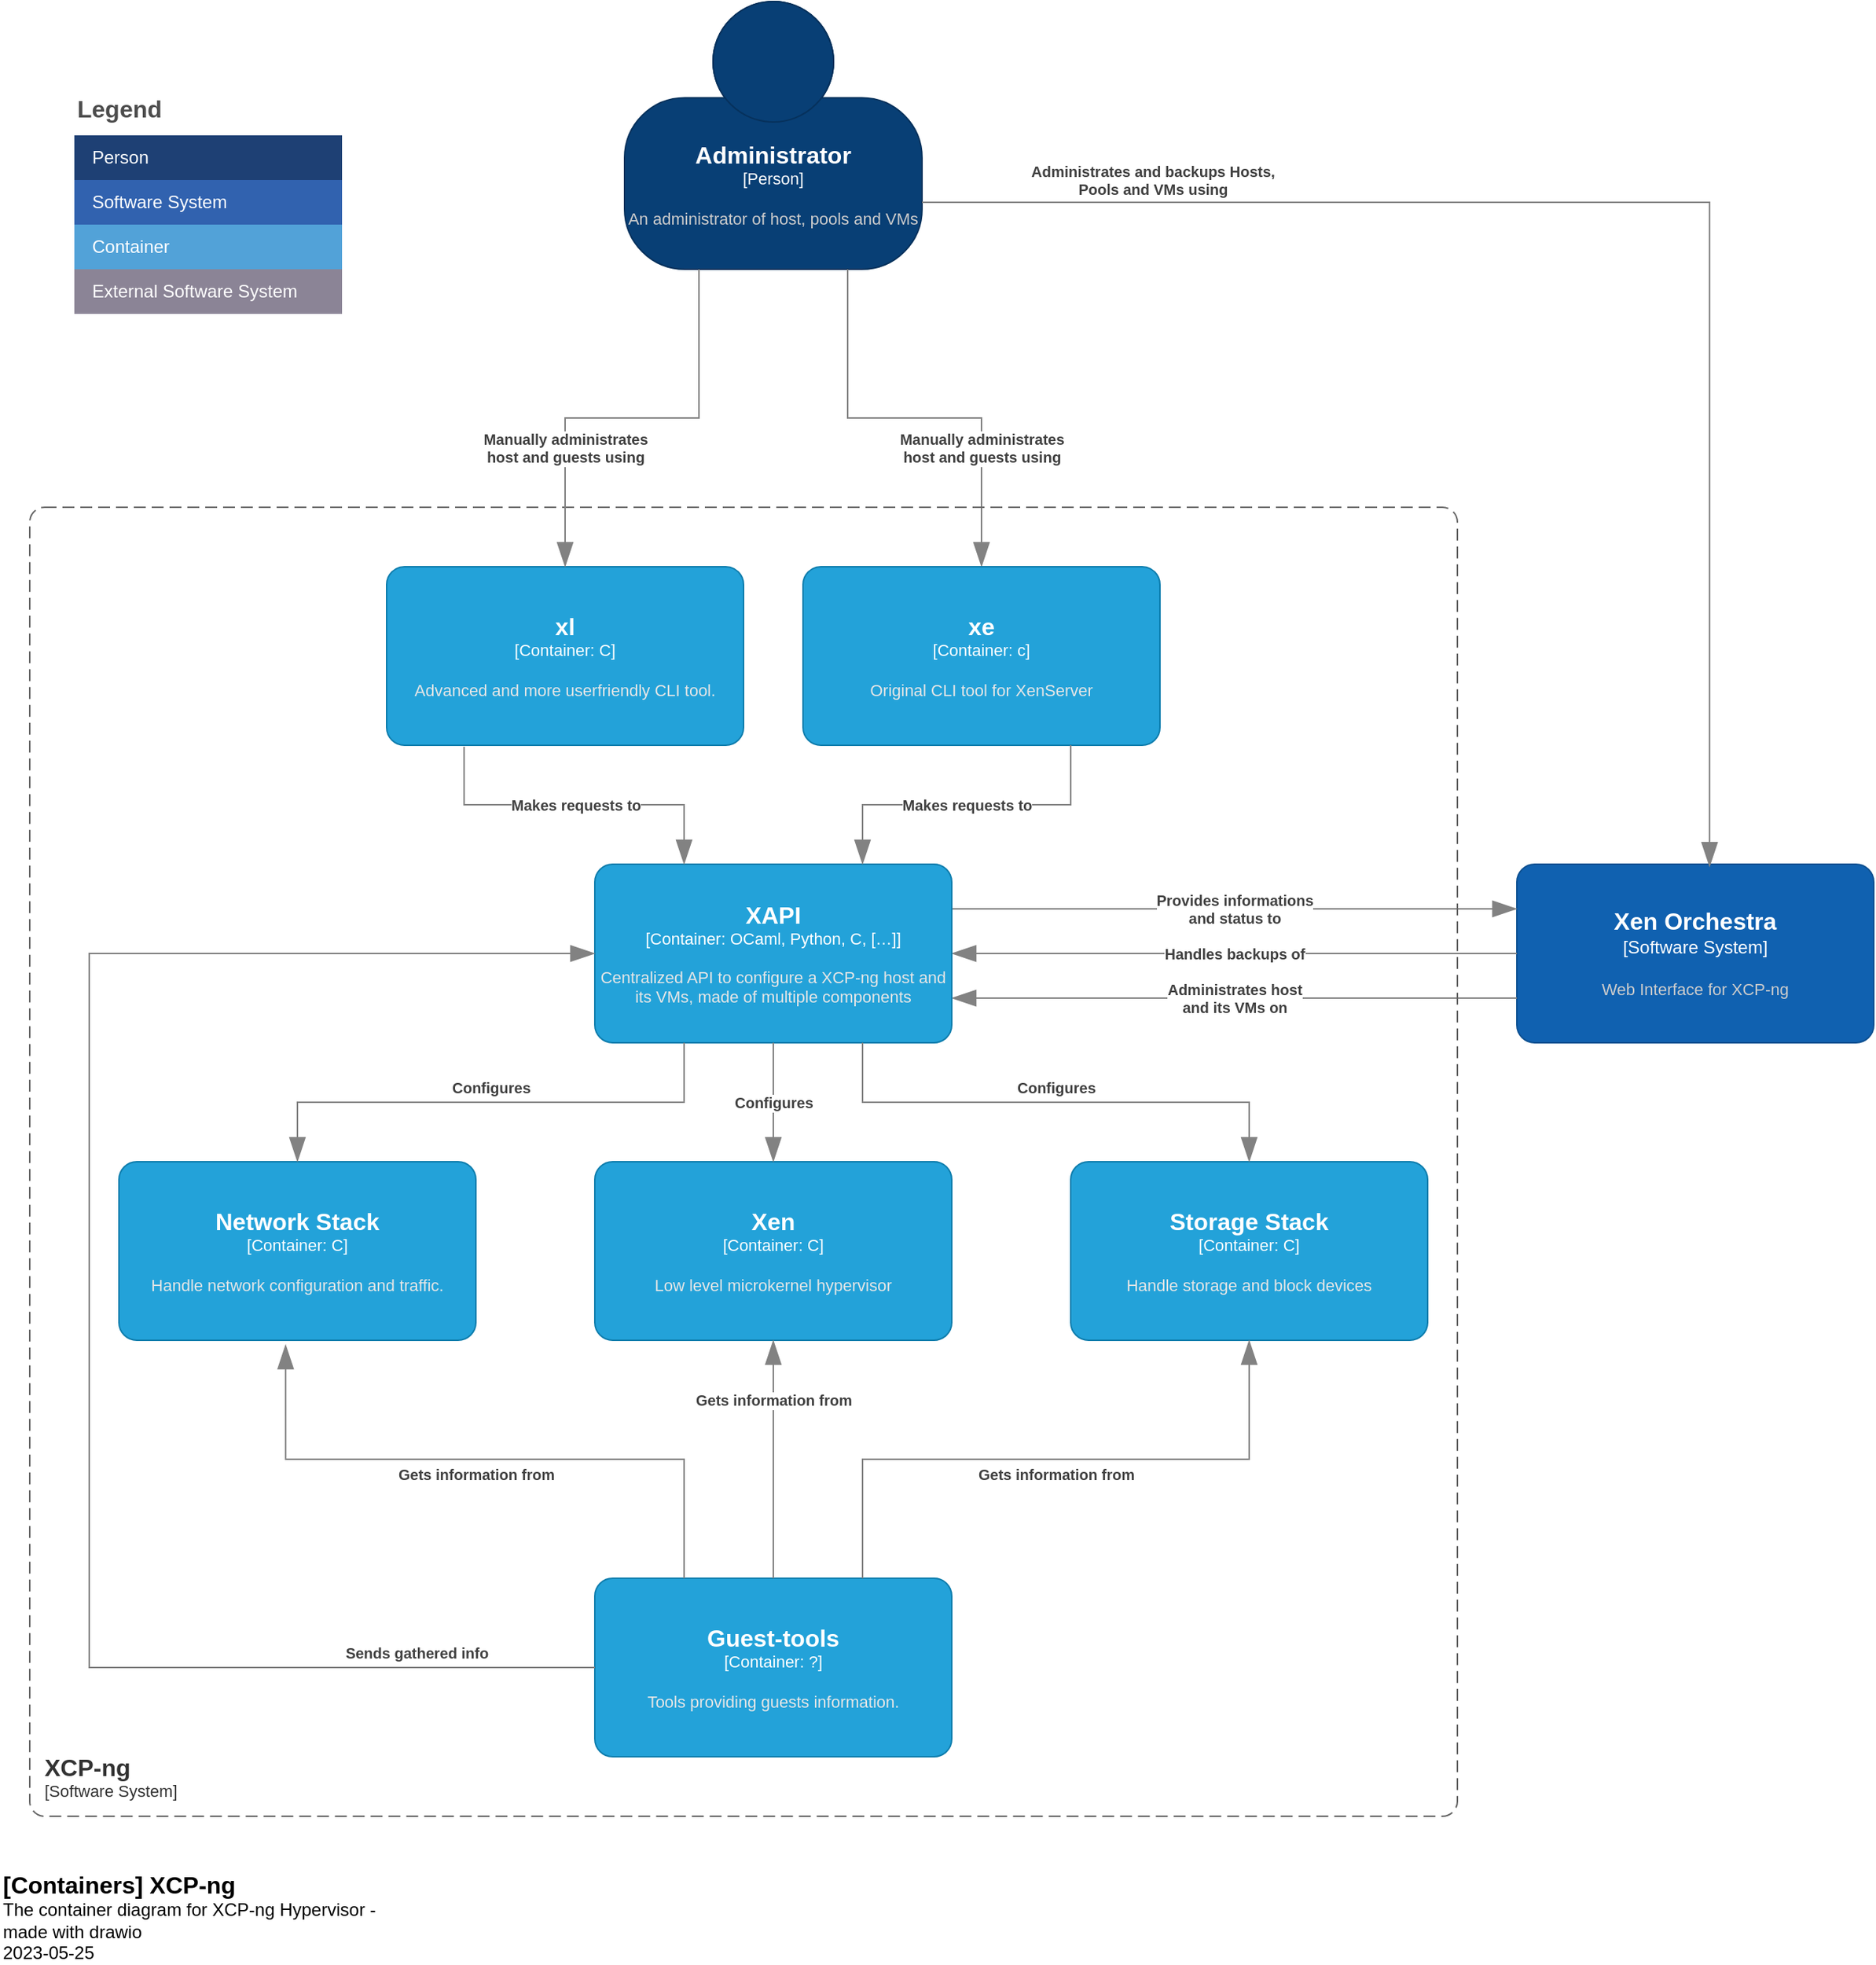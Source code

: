 <mxfile version="20.6.2" type="device"><diagram id="L9V22V5g6vq2Ht6o0XNf" name="Page-1"><mxGraphModel dx="2140" dy="2330" grid="1" gridSize="10" guides="1" tooltips="1" connect="1" arrows="1" fold="1" page="1" pageScale="1" pageWidth="850" pageHeight="1100" math="0" shadow="0"><root><mxCell id="0"/><mxCell id="1" parent="0"/><object placeholders="1" c4Name="Administrator" c4Type="Person" c4Description="An administrator of host, pools and VMs" label="&lt;font style=&quot;font-size: 16px&quot;&gt;&lt;b&gt;%c4Name%&lt;/b&gt;&lt;/font&gt;&lt;div&gt;[%c4Type%]&lt;/div&gt;&lt;br&gt;&lt;div&gt;&lt;font style=&quot;font-size: 11px&quot;&gt;&lt;font color=&quot;#cccccc&quot;&gt;%c4Description%&lt;/font&gt;&lt;/div&gt;" id="sfX7I23tvVYqag22jf95-1"><mxCell style="html=1;fontSize=11;dashed=0;whiteSpace=wrap;fillColor=#083F75;strokeColor=#06315C;fontColor=#ffffff;shape=mxgraph.c4.person2;align=center;metaEdit=1;points=[[0.5,0,0],[1,0.5,0],[1,0.75,0],[0.75,1,0],[0.5,1,0],[0.25,1,0],[0,0.75,0],[0,0.5,0]];resizable=0;" parent="1" vertex="1"><mxGeometry x="120" y="-20" width="200" height="180" as="geometry"/></mxCell></object><object placeholders="1" c4Name="Xen Orchestra" c4Type="Software System" c4Description="Web Interface for XCP-ng" label="&lt;font style=&quot;font-size: 16px&quot;&gt;&lt;b&gt;%c4Name%&lt;/b&gt;&lt;/font&gt;&lt;div&gt;[%c4Type%]&lt;/div&gt;&lt;br&gt;&lt;div&gt;&lt;font style=&quot;font-size: 11px&quot;&gt;&lt;font color=&quot;#cccccc&quot;&gt;%c4Description%&lt;/font&gt;&lt;/div&gt;" id="sfX7I23tvVYqag22jf95-4"><mxCell style="rounded=1;whiteSpace=wrap;html=1;labelBackgroundColor=none;fillColor=#1061B0;fontColor=#ffffff;align=center;arcSize=10;strokeColor=#0D5091;metaEdit=1;resizable=0;points=[[0.25,0,0],[0.5,0,0],[0.75,0,0],[1,0.25,0],[1,0.5,0],[1,0.75,0],[0.75,1,0],[0.5,1,0],[0.25,1,0],[0,0.75,0],[0,0.5,0],[0,0.25,0]];" parent="1" vertex="1"><mxGeometry x="720" y="560" width="240" height="120" as="geometry"/></mxCell></object><object placeholders="1" c4Type="Relationship" c4Description="Provides informations&#10;and status to" label="&lt;div style=&quot;text-align: left&quot;&gt;&lt;div style=&quot;text-align: center&quot;&gt;&lt;b&gt;%c4Description%&lt;/b&gt;&lt;/div&gt;" id="FuB60_RZ619U71DFVCJ8-8"><mxCell style="endArrow=blockThin;html=1;fontSize=10;fontColor=#404040;strokeWidth=1;endFill=1;strokeColor=#828282;elbow=vertical;metaEdit=1;endSize=14;startSize=14;jumpStyle=arc;jumpSize=16;rounded=0;edgeStyle=orthogonalEdgeStyle;exitX=1;exitY=0.25;exitDx=0;exitDy=0;exitPerimeter=0;entryX=0;entryY=0.25;entryDx=0;entryDy=0;entryPerimeter=0;" parent="1" source="FuB60_RZ619U71DFVCJ8-33" target="sfX7I23tvVYqag22jf95-4" edge="1"><mxGeometry width="240" relative="1" as="geometry"><mxPoint x="520" y="350.0" as="sourcePoint"/><mxPoint x="130" y="360" as="targetPoint"/><mxPoint as="offset"/></mxGeometry></mxCell></object><object placeholders="1" c4Type="Relationship" c4Description="Administrates host&#10;and its VMs on" label="&lt;div style=&quot;text-align: left&quot;&gt;&lt;div style=&quot;text-align: center&quot;&gt;&lt;b&gt;%c4Description%&lt;/b&gt;&lt;/div&gt;" id="FuB60_RZ619U71DFVCJ8-9"><mxCell style="endArrow=blockThin;html=1;fontSize=10;fontColor=#404040;strokeWidth=1;endFill=1;strokeColor=#828282;elbow=vertical;metaEdit=1;endSize=14;startSize=14;jumpStyle=arc;jumpSize=16;rounded=0;edgeStyle=orthogonalEdgeStyle;exitX=0;exitY=0.75;exitDx=0;exitDy=0;exitPerimeter=0;entryX=1;entryY=0.75;entryDx=0;entryDy=0;entryPerimeter=0;" parent="1" source="sfX7I23tvVYqag22jf95-4" target="FuB60_RZ619U71DFVCJ8-33" edge="1"><mxGeometry width="240" relative="1" as="geometry"><mxPoint x="130" y="420" as="sourcePoint"/><mxPoint x="520" y="410.0" as="targetPoint"/></mxGeometry></mxCell></object><object placeholders="1" c4Type="Relationship" c4Description="Handles backups of" label="&lt;div style=&quot;text-align: left&quot;&gt;&lt;div style=&quot;text-align: center&quot;&gt;&lt;b&gt;%c4Description%&lt;/b&gt;&lt;/div&gt;" id="FuB60_RZ619U71DFVCJ8-10"><mxCell style="endArrow=blockThin;html=1;fontSize=10;fontColor=#404040;strokeWidth=1;endFill=1;strokeColor=#828282;elbow=vertical;metaEdit=1;endSize=14;startSize=14;jumpStyle=arc;jumpSize=16;rounded=0;edgeStyle=orthogonalEdgeStyle;entryX=1;entryY=0.5;entryDx=0;entryDy=0;entryPerimeter=0;exitX=0;exitY=0.5;exitDx=0;exitDy=0;exitPerimeter=0;" parent="1" source="sfX7I23tvVYqag22jf95-4" target="FuB60_RZ619U71DFVCJ8-33" edge="1"><mxGeometry width="240" relative="1" as="geometry"><mxPoint x="670" y="380" as="sourcePoint"/><mxPoint x="520" y="380.0" as="targetPoint"/></mxGeometry></mxCell></object><object placeholders="1" c4Type="Relationship" c4Description="Administrates and backups Hosts,&#10;Pools and VMs using" label="&lt;div style=&quot;text-align: left&quot;&gt;&lt;div style=&quot;text-align: center&quot;&gt;&lt;b&gt;%c4Description%&lt;/b&gt;&lt;/div&gt;" id="FuB60_RZ619U71DFVCJ8-11"><mxCell style="endArrow=blockThin;html=1;fontSize=10;fontColor=#404040;strokeWidth=1;endFill=1;strokeColor=#828282;elbow=vertical;metaEdit=1;endSize=14;startSize=14;jumpStyle=arc;jumpSize=16;rounded=0;edgeStyle=orthogonalEdgeStyle;exitX=1;exitY=0.75;exitDx=0;exitDy=0;exitPerimeter=0;entryX=0.54;entryY=0.014;entryDx=0;entryDy=0;entryPerimeter=0;" parent="1" source="sfX7I23tvVYqag22jf95-1" target="sfX7I23tvVYqag22jf95-4" edge="1"><mxGeometry x="-0.684" y="15" width="240" relative="1" as="geometry"><mxPoint x="320" y="125" as="sourcePoint"/><mxPoint x="10.0" y="330" as="targetPoint"/><mxPoint as="offset"/></mxGeometry></mxCell></object><object placeholders="1" c4Type="Relationship" c4Description="Manually administrates&#10;host and guests using" label="&lt;div style=&quot;text-align: left&quot;&gt;&lt;div style=&quot;text-align: center&quot;&gt;&lt;b&gt;%c4Description%&lt;/b&gt;&lt;/div&gt;" id="FuB60_RZ619U71DFVCJ8-12"><mxCell style="endArrow=blockThin;html=1;fontSize=10;fontColor=#404040;strokeWidth=1;endFill=1;strokeColor=#828282;elbow=vertical;metaEdit=1;endSize=14;startSize=14;jumpStyle=arc;jumpSize=16;rounded=0;edgeStyle=orthogonalEdgeStyle;exitX=0.75;exitY=1;exitDx=0;exitDy=0;exitPerimeter=0;entryX=0.5;entryY=0;entryDx=0;entryDy=0;entryPerimeter=0;" parent="1" source="sfX7I23tvVYqag22jf95-1" target="FuB60_RZ619U71DFVCJ8-35" edge="1"><mxGeometry x="0.448" width="240" relative="1" as="geometry"><mxPoint x="250" y="380" as="sourcePoint"/><mxPoint x="400" y="320.0" as="targetPoint"/><mxPoint as="offset"/></mxGeometry></mxCell></object><object placeholders="1" c4Name="XCP-ng" c4Type="SystemScopeBoundary" c4Application="Software System" label="&lt;font style=&quot;font-size: 16px&quot;&gt;&lt;b&gt;&lt;div style=&quot;text-align: left&quot;&gt;%c4Name%&lt;/div&gt;&lt;/b&gt;&lt;/font&gt;&lt;div style=&quot;text-align: left&quot;&gt;[%c4Application%]&lt;/div&gt;" id="FuB60_RZ619U71DFVCJ8-32"><mxCell style="rounded=1;fontSize=11;whiteSpace=wrap;html=1;dashed=1;arcSize=20;fillColor=none;strokeColor=#666666;fontColor=#333333;labelBackgroundColor=none;align=left;verticalAlign=bottom;labelBorderColor=none;spacingTop=0;spacing=10;dashPattern=8 4;metaEdit=1;rotatable=0;perimeter=rectanglePerimeter;noLabel=0;labelPadding=0;allowArrows=0;connectable=0;expand=0;recursiveResize=0;editable=1;pointerEvents=0;absoluteArcSize=1;points=[[0.25,0,0],[0.5,0,0],[0.75,0,0],[1,0.25,0],[1,0.5,0],[1,0.75,0],[0.75,1,0],[0.5,1,0],[0.25,1,0],[0,0.75,0],[0,0.5,0],[0,0.25,0]];" parent="1" vertex="1"><mxGeometry x="-280" y="320" width="960" height="880" as="geometry"/></mxCell></object><object placeholders="1" c4Name="XAPI" c4Type="Container" c4Technology="OCaml, Python, C, […]" c4Description="Centralized API to configure a XCP-ng host and its VMs, made of multiple components" label="&lt;font style=&quot;font-size: 16px&quot;&gt;&lt;b&gt;%c4Name%&lt;/b&gt;&lt;/font&gt;&lt;div&gt;[%c4Type%: %c4Technology%]&lt;/div&gt;&lt;br&gt;&lt;div&gt;&lt;font style=&quot;font-size: 11px&quot;&gt;&lt;font color=&quot;#E6E6E6&quot;&gt;%c4Description%&lt;/font&gt;&lt;/div&gt;" id="FuB60_RZ619U71DFVCJ8-33"><mxCell style="rounded=1;whiteSpace=wrap;html=1;fontSize=11;labelBackgroundColor=none;fillColor=#23A2D9;fontColor=#ffffff;align=center;arcSize=10;strokeColor=#0E7DAD;metaEdit=1;resizable=0;points=[[0.25,0,0],[0.5,0,0],[0.75,0,0],[1,0.25,0],[1,0.5,0],[1,0.75,0],[0.75,1,0],[0.5,1,0],[0.25,1,0],[0,0.75,0],[0,0.5,0],[0,0.25,0]];" parent="1" vertex="1"><mxGeometry x="100" y="560" width="240" height="120" as="geometry"/></mxCell></object><object placeholders="1" c4Name="Xen" c4Type="Container" c4Technology="C" c4Description="Low level microkernel hypervisor" label="&lt;font style=&quot;font-size: 16px&quot;&gt;&lt;b&gt;%c4Name%&lt;/b&gt;&lt;/font&gt;&lt;div&gt;[%c4Type%: %c4Technology%]&lt;/div&gt;&lt;br&gt;&lt;div&gt;&lt;font style=&quot;font-size: 11px&quot;&gt;&lt;font color=&quot;#E6E6E6&quot;&gt;%c4Description%&lt;/font&gt;&lt;/div&gt;" id="FuB60_RZ619U71DFVCJ8-34"><mxCell style="rounded=1;whiteSpace=wrap;html=1;fontSize=11;labelBackgroundColor=none;fillColor=#23A2D9;fontColor=#ffffff;align=center;arcSize=10;strokeColor=#0E7DAD;metaEdit=1;resizable=0;points=[[0.25,0,0],[0.5,0,0],[0.75,0,0],[1,0.25,0],[1,0.5,0],[1,0.75,0],[0.75,1,0],[0.5,1,0],[0.25,1,0],[0,0.75,0],[0,0.5,0],[0,0.25,0]];" parent="1" vertex="1"><mxGeometry x="100" y="760" width="240" height="120" as="geometry"/></mxCell></object><object placeholders="1" c4Name="xe" c4Type="Container" c4Technology="c" c4Description="Original CLI tool for XenServer" label="&lt;font style=&quot;font-size: 16px&quot;&gt;&lt;b&gt;%c4Name%&lt;/b&gt;&lt;/font&gt;&lt;div&gt;[%c4Type%: %c4Technology%]&lt;/div&gt;&lt;br&gt;&lt;div&gt;&lt;font style=&quot;font-size: 11px&quot;&gt;&lt;font color=&quot;#E6E6E6&quot;&gt;%c4Description%&lt;/font&gt;&lt;/div&gt;" id="FuB60_RZ619U71DFVCJ8-35"><mxCell style="rounded=1;whiteSpace=wrap;html=1;fontSize=11;labelBackgroundColor=none;fillColor=#23A2D9;fontColor=#ffffff;align=center;arcSize=10;strokeColor=#0E7DAD;metaEdit=1;resizable=0;points=[[0.25,0,0],[0.5,0,0],[0.75,0,0],[1,0.25,0],[1,0.5,0],[1,0.75,0],[0.75,1,0],[0.5,1,0],[0.25,1,0],[0,0.75,0],[0,0.5,0],[0,0.25,0]];" parent="1" vertex="1"><mxGeometry x="240" y="360" width="240" height="120" as="geometry"/></mxCell></object><object placeholders="1" c4Name="xl" c4Type="Container" c4Technology="C" c4Description="Advanced and more userfriendly CLI tool." label="&lt;font style=&quot;font-size: 16px&quot;&gt;&lt;b&gt;%c4Name%&lt;/b&gt;&lt;/font&gt;&lt;div&gt;[%c4Type%: %c4Technology%]&lt;/div&gt;&lt;br&gt;&lt;div&gt;&lt;font style=&quot;font-size: 11px&quot;&gt;&lt;font color=&quot;#E6E6E6&quot;&gt;%c4Description%&lt;/font&gt;&lt;/div&gt;" id="FuB60_RZ619U71DFVCJ8-36"><mxCell style="rounded=1;whiteSpace=wrap;html=1;fontSize=11;labelBackgroundColor=none;fillColor=#23A2D9;fontColor=#ffffff;align=center;arcSize=10;strokeColor=#0E7DAD;metaEdit=1;resizable=0;points=[[0.25,0,0],[0.5,0,0],[0.75,0,0],[1,0.25,0],[1,0.5,0],[1,0.75,0],[0.75,1,0],[0.5,1,0],[0.25,1,0],[0,0.75,0],[0,0.5,0],[0,0.25,0]];" parent="1" vertex="1"><mxGeometry x="-40" y="360" width="240" height="120" as="geometry"/></mxCell></object><object placeholders="1" c4Name="Storage Stack" c4Type="Container" c4Technology="C" c4Description="Handle storage and block devices" label="&lt;font style=&quot;font-size: 16px&quot;&gt;&lt;b&gt;%c4Name%&lt;/b&gt;&lt;/font&gt;&lt;div&gt;[%c4Type%: %c4Technology%]&lt;/div&gt;&lt;br&gt;&lt;div&gt;&lt;font style=&quot;font-size: 11px&quot;&gt;&lt;font color=&quot;#E6E6E6&quot;&gt;%c4Description%&lt;/font&gt;&lt;/div&gt;" id="FuB60_RZ619U71DFVCJ8-42"><mxCell style="rounded=1;whiteSpace=wrap;html=1;fontSize=11;labelBackgroundColor=none;fillColor=#23A2D9;fontColor=#ffffff;align=center;arcSize=10;strokeColor=#0E7DAD;metaEdit=1;resizable=0;points=[[0.25,0,0],[0.5,0,0],[0.75,0,0],[1,0.25,0],[1,0.5,0],[1,0.75,0],[0.75,1,0],[0.5,1,0],[0.25,1,0],[0,0.75,0],[0,0.5,0],[0,0.25,0]];" parent="1" vertex="1"><mxGeometry x="420" y="760" width="240" height="120" as="geometry"/></mxCell></object><object placeholders="1" c4Name="Network Stack" c4Type="Container" c4Technology="C" c4Description="Handle network configuration and traffic." label="&lt;font style=&quot;font-size: 16px&quot;&gt;&lt;b&gt;%c4Name%&lt;/b&gt;&lt;/font&gt;&lt;div&gt;[%c4Type%: %c4Technology%]&lt;/div&gt;&lt;br&gt;&lt;div&gt;&lt;font style=&quot;font-size: 11px&quot;&gt;&lt;font color=&quot;#E6E6E6&quot;&gt;%c4Description%&lt;/font&gt;&lt;/div&gt;" id="FuB60_RZ619U71DFVCJ8-43"><mxCell style="rounded=1;whiteSpace=wrap;html=1;fontSize=11;labelBackgroundColor=none;fillColor=#23A2D9;fontColor=#ffffff;align=center;arcSize=10;strokeColor=#0E7DAD;metaEdit=1;resizable=0;points=[[0.25,0,0],[0.5,0,0],[0.75,0,0],[1,0.25,0],[1,0.5,0],[1,0.75,0],[0.75,1,0],[0.5,1,0],[0.25,1,0],[0,0.75,0],[0,0.5,0],[0,0.25,0]];sketch=0;" parent="1" vertex="1"><mxGeometry x="-220" y="760" width="240" height="120" as="geometry"/></mxCell></object><object placeholders="1" c4Type="Relationship" c4Description="Manually administrates&#10;host and guests using" label="&lt;div style=&quot;text-align: left&quot;&gt;&lt;div style=&quot;text-align: center&quot;&gt;&lt;b&gt;%c4Description%&lt;/b&gt;&lt;/div&gt;" id="EoKxlyoanbEBZizOIiCt-2"><mxCell style="endArrow=blockThin;html=1;fontSize=10;fontColor=#404040;strokeWidth=1;endFill=1;strokeColor=#828282;elbow=vertical;metaEdit=1;endSize=14;startSize=14;jumpStyle=arc;jumpSize=16;rounded=0;edgeStyle=orthogonalEdgeStyle;exitX=0.25;exitY=1;exitDx=0;exitDy=0;exitPerimeter=0;" parent="1" source="sfX7I23tvVYqag22jf95-1" target="FuB60_RZ619U71DFVCJ8-36" edge="1"><mxGeometry x="0.448" width="240" relative="1" as="geometry"><mxPoint x="280" y="170" as="sourcePoint"/><mxPoint x="370" y="370" as="targetPoint"/><mxPoint as="offset"/></mxGeometry></mxCell></object><object placeholders="1" c4Name="Guest-tools" c4Type="Container" c4Technology="?" c4Description="Tools providing guests information." label="&lt;font style=&quot;font-size: 16px&quot;&gt;&lt;b&gt;%c4Name%&lt;/b&gt;&lt;/font&gt;&lt;div&gt;[%c4Type%: %c4Technology%]&lt;/div&gt;&lt;br&gt;&lt;div&gt;&lt;font style=&quot;font-size: 11px&quot;&gt;&lt;font color=&quot;#E6E6E6&quot;&gt;%c4Description%&lt;/font&gt;&lt;/div&gt;" id="EoKxlyoanbEBZizOIiCt-3"><mxCell style="rounded=1;whiteSpace=wrap;html=1;fontSize=11;labelBackgroundColor=none;fillColor=#23A2D9;fontColor=#ffffff;align=center;arcSize=10;strokeColor=#0E7DAD;metaEdit=1;resizable=0;points=[[0.25,0,0],[0.5,0,0],[0.75,0,0],[1,0.25,0],[1,0.5,0],[1,0.75,0],[0.75,1,0],[0.5,1,0],[0.25,1,0],[0,0.75,0],[0,0.5,0],[0,0.25,0]];" parent="1" vertex="1"><mxGeometry x="100" y="1040" width="240" height="120" as="geometry"/></mxCell></object><object placeholders="1" c4Type="Relationship" c4Description="Makes requests to" label="&lt;div style=&quot;text-align: left&quot;&gt;&lt;div style=&quot;text-align: center&quot;&gt;&lt;b&gt;%c4Description%&lt;/b&gt;&lt;/div&gt;" id="EoKxlyoanbEBZizOIiCt-4"><mxCell style="endArrow=blockThin;html=1;fontSize=10;fontColor=#404040;strokeWidth=1;endFill=1;strokeColor=#828282;elbow=vertical;metaEdit=1;endSize=14;startSize=14;jumpStyle=arc;jumpSize=16;rounded=0;edgeStyle=orthogonalEdgeStyle;entryX=0.25;entryY=0;entryDx=0;entryDy=0;entryPerimeter=0;exitX=0.217;exitY=1.008;exitDx=0;exitDy=0;exitPerimeter=0;" parent="1" source="FuB60_RZ619U71DFVCJ8-36" target="FuB60_RZ619U71DFVCJ8-33" edge="1"><mxGeometry width="240" relative="1" as="geometry"><mxPoint x="20" y="800" as="sourcePoint"/><mxPoint x="260" y="800" as="targetPoint"/></mxGeometry></mxCell></object><object placeholders="1" c4Type="Relationship" c4Description="Makes requests to" label="&lt;div style=&quot;text-align: left&quot;&gt;&lt;div style=&quot;text-align: center&quot;&gt;&lt;b&gt;%c4Description%&lt;/b&gt;&lt;/div&gt;" id="EoKxlyoanbEBZizOIiCt-5"><mxCell style="endArrow=blockThin;html=1;fontSize=10;fontColor=#404040;strokeWidth=1;endFill=1;strokeColor=#828282;elbow=vertical;metaEdit=1;endSize=14;startSize=14;jumpStyle=arc;jumpSize=16;rounded=0;edgeStyle=orthogonalEdgeStyle;entryX=0.75;entryY=0;entryDx=0;entryDy=0;entryPerimeter=0;exitX=0.75;exitY=1;exitDx=0;exitDy=0;exitPerimeter=0;" parent="1" source="FuB60_RZ619U71DFVCJ8-35" target="FuB60_RZ619U71DFVCJ8-33" edge="1"><mxGeometry width="240" relative="1" as="geometry"><mxPoint x="22.08" y="490.96" as="sourcePoint"/><mxPoint x="110" y="600" as="targetPoint"/></mxGeometry></mxCell></object><object placeholders="1" c4Type="Relationship" c4Description="Gets information from" label="&lt;div style=&quot;text-align: left&quot;&gt;&lt;div style=&quot;text-align: center&quot;&gt;&lt;b&gt;%c4Description%&lt;/b&gt;&lt;/div&gt;" id="EoKxlyoanbEBZizOIiCt-6"><mxCell style="endArrow=blockThin;html=1;fontSize=10;fontColor=#404040;strokeWidth=1;endFill=1;strokeColor=#828282;elbow=vertical;metaEdit=1;endSize=14;startSize=14;jumpStyle=arc;jumpSize=16;rounded=0;edgeStyle=orthogonalEdgeStyle;exitX=0.5;exitY=0;exitDx=0;exitDy=0;exitPerimeter=0;entryX=0.5;entryY=1;entryDx=0;entryDy=0;entryPerimeter=0;" parent="1" source="EoKxlyoanbEBZizOIiCt-3" target="FuB60_RZ619U71DFVCJ8-34" edge="1"><mxGeometry x="0.5" width="240" relative="1" as="geometry"><mxPoint x="-30" y="840" as="sourcePoint"/><mxPoint x="210" y="840" as="targetPoint"/><mxPoint as="offset"/></mxGeometry></mxCell></object><object placeholders="1" c4Type="Relationship" c4Description="Gets information from" label="&lt;div style=&quot;text-align: left&quot;&gt;&lt;div style=&quot;text-align: center&quot;&gt;&lt;b&gt;%c4Description%&lt;/b&gt;&lt;/div&gt;" id="EoKxlyoanbEBZizOIiCt-8"><mxCell style="endArrow=blockThin;html=1;fontSize=10;fontColor=#404040;strokeWidth=1;endFill=1;strokeColor=#828282;elbow=vertical;metaEdit=1;endSize=14;startSize=14;jumpStyle=arc;jumpSize=16;rounded=0;edgeStyle=orthogonalEdgeStyle;exitX=0.25;exitY=0;exitDx=0;exitDy=0;exitPerimeter=0;entryX=0.467;entryY=1.025;entryDx=0;entryDy=0;entryPerimeter=0;" parent="1" source="EoKxlyoanbEBZizOIiCt-3" target="FuB60_RZ619U71DFVCJ8-43" edge="1"><mxGeometry x="0.035" y="10" width="240" relative="1" as="geometry"><mxPoint x="230" y="1050" as="sourcePoint"/><mxPoint x="230" y="890" as="targetPoint"/><mxPoint as="offset"/></mxGeometry></mxCell></object><object placeholders="1" c4Type="Relationship" c4Description="Gets information from" label="&lt;div style=&quot;text-align: left&quot;&gt;&lt;div style=&quot;text-align: center&quot;&gt;&lt;b&gt;%c4Description%&lt;/b&gt;&lt;/div&gt;" id="EoKxlyoanbEBZizOIiCt-10"><mxCell style="endArrow=blockThin;html=1;fontSize=10;fontColor=#404040;strokeWidth=1;endFill=1;strokeColor=#828282;elbow=vertical;metaEdit=1;endSize=14;startSize=14;jumpStyle=arc;jumpSize=16;rounded=0;edgeStyle=orthogonalEdgeStyle;exitX=0.75;exitY=0;exitDx=0;exitDy=0;exitPerimeter=0;entryX=0.5;entryY=1;entryDx=0;entryDy=0;entryPerimeter=0;" parent="1" source="EoKxlyoanbEBZizOIiCt-3" target="FuB60_RZ619U71DFVCJ8-42" edge="1"><mxGeometry y="-10" width="240" relative="1" as="geometry"><mxPoint x="230" y="1050" as="sourcePoint"/><mxPoint x="230" y="890" as="targetPoint"/><mxPoint as="offset"/></mxGeometry></mxCell></object><object placeholders="1" c4Type="Relationship" c4Description="Configures" label="&lt;div style=&quot;text-align: left&quot;&gt;&lt;div style=&quot;text-align: center&quot;&gt;&lt;b&gt;%c4Description%&lt;/b&gt;&lt;/div&gt;" id="EoKxlyoanbEBZizOIiCt-12"><mxCell style="endArrow=blockThin;html=1;fontSize=10;fontColor=#404040;strokeWidth=1;endFill=1;strokeColor=#828282;elbow=vertical;metaEdit=1;endSize=14;startSize=14;jumpStyle=arc;jumpSize=16;rounded=0;edgeStyle=orthogonalEdgeStyle;exitX=0.25;exitY=1;exitDx=0;exitDy=0;exitPerimeter=0;" parent="1" source="FuB60_RZ619U71DFVCJ8-33" target="FuB60_RZ619U71DFVCJ8-43" edge="1"><mxGeometry y="-10" width="240" relative="1" as="geometry"><mxPoint x="230" y="790" as="sourcePoint"/><mxPoint x="470" y="790" as="targetPoint"/><mxPoint as="offset"/></mxGeometry></mxCell></object><object placeholders="1" c4Type="Relationship" c4Description="Configures" label="&lt;div style=&quot;text-align: left&quot;&gt;&lt;div style=&quot;text-align: center&quot;&gt;&lt;b&gt;%c4Description%&lt;/b&gt;&lt;/div&gt;" id="EoKxlyoanbEBZizOIiCt-13"><mxCell style="endArrow=blockThin;html=1;fontSize=10;fontColor=#404040;strokeWidth=1;endFill=1;strokeColor=#828282;elbow=vertical;metaEdit=1;endSize=14;startSize=14;jumpStyle=arc;jumpSize=16;rounded=0;edgeStyle=orthogonalEdgeStyle;exitX=0.5;exitY=1;exitDx=0;exitDy=0;exitPerimeter=0;" parent="1" source="FuB60_RZ619U71DFVCJ8-33" target="FuB60_RZ619U71DFVCJ8-34" edge="1"><mxGeometry width="240" relative="1" as="geometry"><mxPoint x="170" y="690" as="sourcePoint"/><mxPoint x="-90.0" y="900" as="targetPoint"/></mxGeometry></mxCell></object><object placeholders="1" c4Type="Relationship" c4Description="Configures" label="&lt;div style=&quot;text-align: left&quot;&gt;&lt;div style=&quot;text-align: center&quot;&gt;&lt;b&gt;%c4Description%&lt;/b&gt;&lt;/div&gt;" id="EoKxlyoanbEBZizOIiCt-14"><mxCell style="endArrow=blockThin;html=1;fontSize=10;fontColor=#404040;strokeWidth=1;endFill=1;strokeColor=#828282;elbow=vertical;metaEdit=1;endSize=14;startSize=14;jumpStyle=arc;jumpSize=16;rounded=0;edgeStyle=orthogonalEdgeStyle;exitX=0.75;exitY=1;exitDx=0;exitDy=0;exitPerimeter=0;" parent="1" source="FuB60_RZ619U71DFVCJ8-33" target="FuB60_RZ619U71DFVCJ8-42" edge="1"><mxGeometry y="10" width="240" relative="1" as="geometry"><mxPoint x="230" y="690" as="sourcePoint"/><mxPoint x="230" y="900" as="targetPoint"/><mxPoint as="offset"/></mxGeometry></mxCell></object><object placeholders="1" c4Type="Relationship" c4Description="Sends gathered info" label="&lt;div style=&quot;text-align: left&quot;&gt;&lt;div style=&quot;text-align: center&quot;&gt;&lt;b&gt;%c4Description%&lt;/b&gt;&lt;/div&gt;" id="EoKxlyoanbEBZizOIiCt-17"><mxCell style="endArrow=blockThin;html=1;fontSize=10;fontColor=#404040;strokeWidth=1;endFill=1;strokeColor=#828282;elbow=vertical;metaEdit=1;endSize=14;startSize=14;jumpStyle=arc;jumpSize=16;rounded=0;edgeStyle=orthogonalEdgeStyle;exitX=0;exitY=0.5;exitDx=0;exitDy=0;exitPerimeter=0;entryX=0;entryY=0.5;entryDx=0;entryDy=0;entryPerimeter=0;" parent="1" source="EoKxlyoanbEBZizOIiCt-3" target="FuB60_RZ619U71DFVCJ8-33" edge="1"><mxGeometry x="-0.793" y="-10" width="240" relative="1" as="geometry"><mxPoint x="-130" y="550" as="sourcePoint"/><mxPoint x="110" y="550" as="targetPoint"/><Array as="points"><mxPoint x="-240" y="1100"/><mxPoint x="-240" y="620"/></Array><mxPoint as="offset"/></mxGeometry></mxCell></object><mxCell id="Y2lxi2fp4VnTP6reBdjz-1" value="Legend" style="align=left;fontSize=16;fontStyle=1;strokeColor=none;fillColor=none;fontColor=#4D4D4D;spacingTop=-8;resizable=0;" parent="1" vertex="1"><mxGeometry x="-250" y="40" width="180" height="30" as="geometry"/></mxCell><mxCell id="Y2lxi2fp4VnTP6reBdjz-2" value="" style="shape=table;html=1;whiteSpace=wrap;startSize=0;container=1;collapsible=0;childLayout=tableLayout;fillColor=none;align=left;spacingLeft=10;strokeColor=none;rounded=1;arcSize=11;fontColor=#FFFFFF;resizable=0;points=[[0.25,0,0],[0.5,0,0],[0.75,0,0],[1,0.25,0],[1,0.5,0],[1,0.75,0],[0.75,1,0],[0.5,1,0],[0.25,1,0],[0,0.75,0],[0,0.5,0],[0,0.25,0]];" parent="1" vertex="1"><mxGeometry x="-250" y="70" width="180" height="120" as="geometry"/></mxCell><mxCell id="Y2lxi2fp4VnTP6reBdjz-3" value="Person" style="shape=partialRectangle;html=1;whiteSpace=wrap;connectable=0;fillColor=#1E4074;top=0;left=0;bottom=0;right=0;overflow=hidden;pointerEvents=1;align=left;spacingLeft=10;strokeColor=none;fontColor=#FFFFFF;" parent="Y2lxi2fp4VnTP6reBdjz-2" vertex="1"><mxGeometry width="180" height="30" as="geometry"/></mxCell><mxCell id="Y2lxi2fp4VnTP6reBdjz-4" value="Software System" style="shape=partialRectangle;html=1;whiteSpace=wrap;connectable=0;fillColor=#3162AF;top=0;left=0;bottom=0;right=0;overflow=hidden;pointerEvents=1;align=left;spacingLeft=10;fontColor=#FFFFFF;" parent="Y2lxi2fp4VnTP6reBdjz-2" vertex="1"><mxGeometry y="30" width="180" height="30" as="geometry"/></mxCell><mxCell id="Y2lxi2fp4VnTP6reBdjz-5" value="Container" style="shape=partialRectangle;html=1;whiteSpace=wrap;connectable=0;fillColor=#52A2D8;top=0;left=0;bottom=0;right=0;overflow=hidden;pointerEvents=1;align=left;spacingLeft=10;fontColor=#FFFFFF;" parent="Y2lxi2fp4VnTP6reBdjz-2" vertex="1"><mxGeometry y="60" width="180" height="30" as="geometry"/></mxCell><mxCell id="Y2lxi2fp4VnTP6reBdjz-8" value="External Software System" style="shape=partialRectangle;html=1;whiteSpace=wrap;connectable=0;fillColor=#8B8496;top=0;left=0;bottom=0;right=0;overflow=hidden;pointerEvents=1;align=left;spacingLeft=10;fontColor=#FFFFFF;" parent="Y2lxi2fp4VnTP6reBdjz-2" vertex="1"><mxGeometry y="90" width="180" height="30" as="geometry"/></mxCell><object placeholders="1" c4Name="[Containers] XCP-ng" c4Type="ContainerDiagramTitle" c4Description="The container diagram for XCP-ng Hypervisor - made with drawio&#10;2023-05-25" label="&lt;font style=&quot;font-size: 16px&quot;&gt;&lt;b&gt;&lt;div style=&quot;text-align: left&quot;&gt;%c4Name%&lt;/div&gt;&lt;/b&gt;&lt;/font&gt;&lt;div style=&quot;text-align: left&quot;&gt;%c4Description%&lt;/div&gt;" id="etD84T2Hl4Oy7jcuo4_G-1"><mxCell style="text;html=1;strokeColor=none;fillColor=none;align=left;verticalAlign=top;whiteSpace=wrap;rounded=0;metaEdit=1;allowArrows=0;resizable=1;rotatable=0;connectable=0;recursiveResize=0;expand=0;pointerEvents=0;points=[[0.25,0,0],[0.5,0,0],[0.75,0,0],[1,0.25,0],[1,0.5,0],[1,0.75,0],[0.75,1,0],[0.5,1,0],[0.25,1,0],[0,0.75,0],[0,0.5,0],[0,0.25,0]];" vertex="1" parent="1"><mxGeometry x="-300" y="1230" width="260" height="40" as="geometry"/></mxCell></object></root></mxGraphModel></diagram></mxfile>